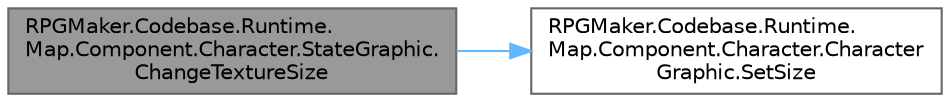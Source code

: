 digraph "RPGMaker.Codebase.Runtime.Map.Component.Character.StateGraphic.ChangeTextureSize"
{
 // LATEX_PDF_SIZE
  bgcolor="transparent";
  edge [fontname=Helvetica,fontsize=10,labelfontname=Helvetica,labelfontsize=10];
  node [fontname=Helvetica,fontsize=10,shape=box,height=0.2,width=0.4];
  rankdir="LR";
  Node1 [id="Node000001",label="RPGMaker.Codebase.Runtime.\lMap.Component.Character.StateGraphic.\lChangeTextureSize",height=0.2,width=0.4,color="gray40", fillcolor="grey60", style="filled", fontcolor="black",tooltip=" "];
  Node1 -> Node2 [id="edge1_Node000001_Node000002",color="steelblue1",style="solid",tooltip=" "];
  Node2 [id="Node000002",label="RPGMaker.Codebase.Runtime.\lMap.Component.Character.Character\lGraphic.SetSize",height=0.2,width=0.4,color="grey40", fillcolor="white", style="filled",URL="$da/d44/class_r_p_g_maker_1_1_codebase_1_1_runtime_1_1_map_1_1_component_1_1_character_1_1_character_graphic.html#aaa9f4eb137cf35444b27a3f9fb85b9a3",tooltip="サイズ設定(1.0が100%)"];
}
